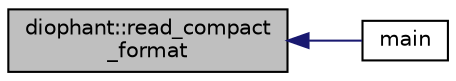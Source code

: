 digraph "diophant::read_compact_format"
{
  edge [fontname="Helvetica",fontsize="10",labelfontname="Helvetica",labelfontsize="10"];
  node [fontname="Helvetica",fontsize="10",shape=record];
  rankdir="LR";
  Node485 [label="diophant::read_compact\l_format",height=0.2,width=0.4,color="black", fillcolor="grey75", style="filled", fontcolor="black"];
  Node485 -> Node486 [dir="back",color="midnightblue",fontsize="10",style="solid",fontname="Helvetica"];
  Node486 [label="main",height=0.2,width=0.4,color="black", fillcolor="white", style="filled",URL="$dc/dbc/solve__diophant_8_c.html#a3c04138a5bfe5d72780bb7e82a18e627"];
}
